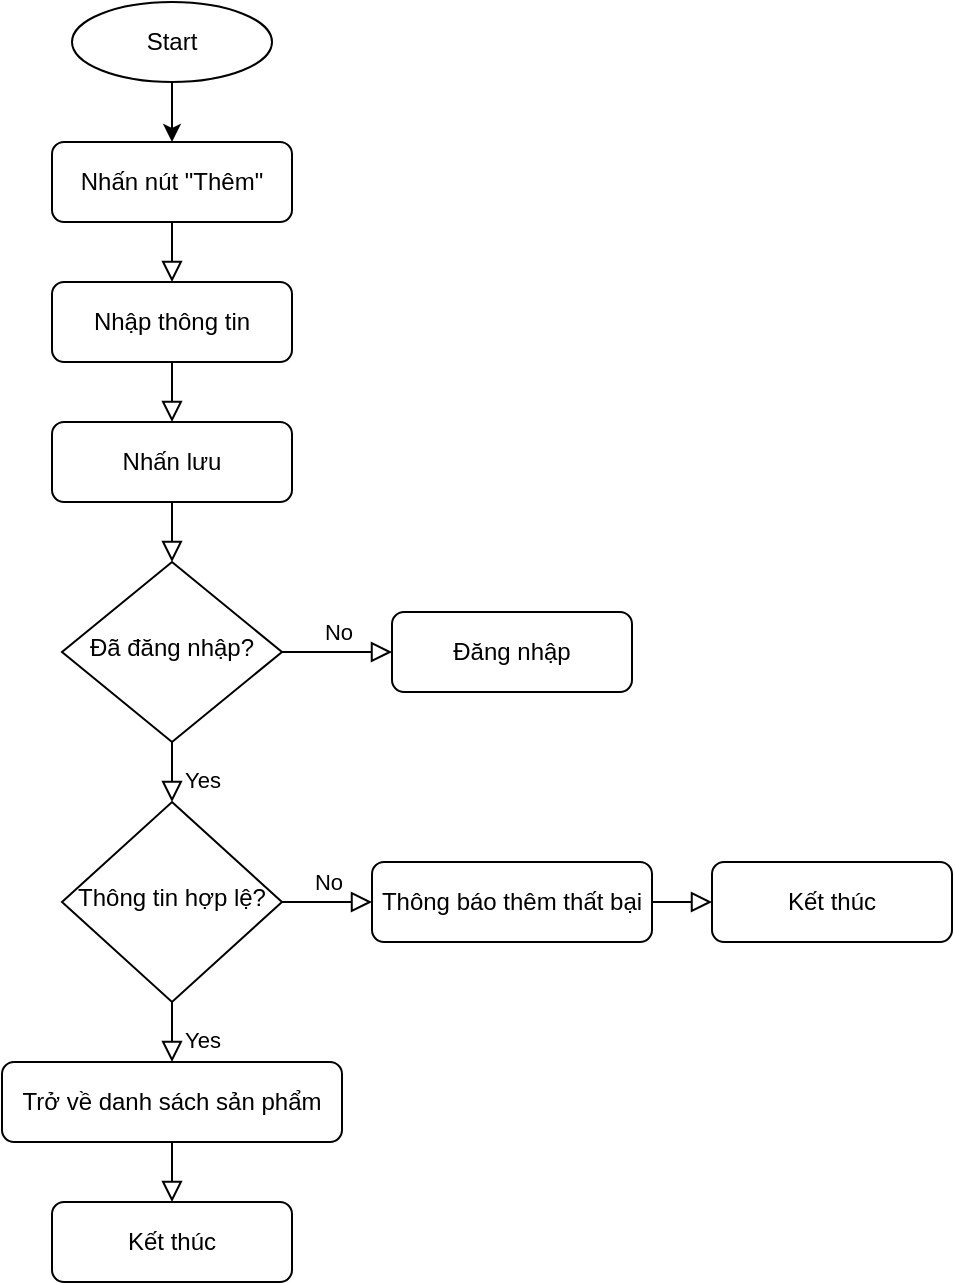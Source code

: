 <mxfile version="26.1.2" pages="3">
  <diagram id="C5RBs43oDa-KdzZeNtuy" name="Page-1">
    <mxGraphModel dx="1431" dy="619" grid="1" gridSize="10" guides="1" tooltips="1" connect="1" arrows="1" fold="1" page="1" pageScale="1" pageWidth="827" pageHeight="1169" math="0" shadow="0">
      <root>
        <mxCell id="WIyWlLk6GJQsqaUBKTNV-0" />
        <mxCell id="WIyWlLk6GJQsqaUBKTNV-1" parent="WIyWlLk6GJQsqaUBKTNV-0" />
        <mxCell id="WIyWlLk6GJQsqaUBKTNV-4" value="" style="rounded=0;html=1;jettySize=auto;orthogonalLoop=1;fontSize=11;endArrow=block;endFill=0;endSize=8;strokeWidth=1;shadow=0;labelBackgroundColor=none;edgeStyle=orthogonalEdgeStyle;" parent="WIyWlLk6GJQsqaUBKTNV-1" source="WIyWlLk6GJQsqaUBKTNV-11" target="WIyWlLk6GJQsqaUBKTNV-6" edge="1">
          <mxGeometry y="20" relative="1" as="geometry">
            <mxPoint as="offset" />
            <mxPoint x="180" y="440" as="targetPoint" />
          </mxGeometry>
        </mxCell>
        <mxCell id="WIyWlLk6GJQsqaUBKTNV-5" value="No" style="edgeStyle=orthogonalEdgeStyle;rounded=0;html=1;jettySize=auto;orthogonalLoop=1;fontSize=11;endArrow=block;endFill=0;endSize=8;strokeWidth=1;shadow=0;labelBackgroundColor=none;" parent="WIyWlLk6GJQsqaUBKTNV-1" source="WIyWlLk6GJQsqaUBKTNV-6" target="WIyWlLk6GJQsqaUBKTNV-7" edge="1">
          <mxGeometry y="10" relative="1" as="geometry">
            <mxPoint as="offset" />
          </mxGeometry>
        </mxCell>
        <mxCell id="WIyWlLk6GJQsqaUBKTNV-6" value="Đã đăng nhập?" style="rhombus;whiteSpace=wrap;html=1;shadow=0;fontFamily=Helvetica;fontSize=12;align=center;strokeWidth=1;spacing=6;spacingTop=-4;" parent="WIyWlLk6GJQsqaUBKTNV-1" vertex="1">
          <mxGeometry x="325" y="300" width="110" height="90" as="geometry" />
        </mxCell>
        <mxCell id="WIyWlLk6GJQsqaUBKTNV-7" value="Đăng nhập" style="rounded=1;whiteSpace=wrap;html=1;fontSize=12;glass=0;strokeWidth=1;shadow=0;" parent="WIyWlLk6GJQsqaUBKTNV-1" vertex="1">
          <mxGeometry x="490" y="325" width="120" height="40" as="geometry" />
        </mxCell>
        <mxCell id="WIyWlLk6GJQsqaUBKTNV-8" value="" style="rounded=0;html=1;jettySize=auto;orthogonalLoop=1;fontSize=11;endArrow=block;endFill=0;endSize=8;strokeWidth=1;shadow=0;labelBackgroundColor=none;edgeStyle=orthogonalEdgeStyle;" parent="WIyWlLk6GJQsqaUBKTNV-1" source="mKgA36MU-2-wghVCW6sr-0" target="WIyWlLk6GJQsqaUBKTNV-11" edge="1">
          <mxGeometry x="0.333" y="20" relative="1" as="geometry">
            <mxPoint as="offset" />
          </mxGeometry>
        </mxCell>
        <mxCell id="WIyWlLk6GJQsqaUBKTNV-9" value="" style="edgeStyle=orthogonalEdgeStyle;rounded=0;html=1;jettySize=auto;orthogonalLoop=1;fontSize=11;endArrow=block;endFill=0;endSize=8;strokeWidth=1;shadow=0;labelBackgroundColor=none;entryX=0.5;entryY=0;entryDx=0;entryDy=0;" parent="WIyWlLk6GJQsqaUBKTNV-1" source="WIyWlLk6GJQsqaUBKTNV-12" target="mKgA36MU-2-wghVCW6sr-0" edge="1">
          <mxGeometry y="10" relative="1" as="geometry">
            <mxPoint as="offset" />
            <mxPoint x="302.997" y="374.986" as="sourcePoint" />
            <mxPoint x="413.074" y="285.02" as="targetPoint" />
          </mxGeometry>
        </mxCell>
        <mxCell id="WIyWlLk6GJQsqaUBKTNV-10" value="Thông tin hợp lệ?" style="rhombus;whiteSpace=wrap;html=1;shadow=0;fontFamily=Helvetica;fontSize=12;align=center;strokeWidth=1;spacing=6;spacingTop=-4;" parent="WIyWlLk6GJQsqaUBKTNV-1" vertex="1">
          <mxGeometry x="325" y="420" width="110" height="100" as="geometry" />
        </mxCell>
        <mxCell id="WIyWlLk6GJQsqaUBKTNV-11" value="Nhấn lưu" style="rounded=1;whiteSpace=wrap;html=1;fontSize=12;glass=0;strokeWidth=1;shadow=0;" parent="WIyWlLk6GJQsqaUBKTNV-1" vertex="1">
          <mxGeometry x="320" y="230" width="120" height="40" as="geometry" />
        </mxCell>
        <mxCell id="WIyWlLk6GJQsqaUBKTNV-12" value="Nhấn nút &quot;Thêm&quot;" style="rounded=1;whiteSpace=wrap;html=1;fontSize=12;glass=0;strokeWidth=1;shadow=0;" parent="WIyWlLk6GJQsqaUBKTNV-1" vertex="1">
          <mxGeometry x="320" y="90" width="120" height="40" as="geometry" />
        </mxCell>
        <mxCell id="mKgA36MU-2-wghVCW6sr-0" value="Nhập thông tin" style="rounded=1;whiteSpace=wrap;html=1;fontSize=12;glass=0;strokeWidth=1;shadow=0;" vertex="1" parent="WIyWlLk6GJQsqaUBKTNV-1">
          <mxGeometry x="320" y="160" width="120" height="40" as="geometry" />
        </mxCell>
        <mxCell id="mKgA36MU-2-wghVCW6sr-1" value="" style="edgeStyle=orthogonalEdgeStyle;rounded=0;html=1;jettySize=auto;orthogonalLoop=1;fontSize=11;endArrow=block;endFill=0;endSize=8;strokeWidth=1;shadow=0;labelBackgroundColor=none;" edge="1" parent="WIyWlLk6GJQsqaUBKTNV-1" source="WIyWlLk6GJQsqaUBKTNV-6" target="WIyWlLk6GJQsqaUBKTNV-10">
          <mxGeometry x="0.658" y="-10" relative="1" as="geometry">
            <mxPoint as="offset" />
            <mxPoint x="280" y="220" as="sourcePoint" />
            <mxPoint x="330" y="170" as="targetPoint" />
          </mxGeometry>
        </mxCell>
        <mxCell id="mKgA36MU-2-wghVCW6sr-4" value="Yes" style="edgeLabel;html=1;align=center;verticalAlign=middle;resizable=0;points=[];" vertex="1" connectable="0" parent="mKgA36MU-2-wghVCW6sr-1">
          <mxGeometry x="-0.261" y="1" relative="1" as="geometry">
            <mxPoint x="14" as="offset" />
          </mxGeometry>
        </mxCell>
        <mxCell id="mKgA36MU-2-wghVCW6sr-5" value="No" style="edgeStyle=orthogonalEdgeStyle;rounded=0;html=1;jettySize=auto;orthogonalLoop=1;fontSize=11;endArrow=block;endFill=0;endSize=8;strokeWidth=1;shadow=0;labelBackgroundColor=none;" edge="1" parent="WIyWlLk6GJQsqaUBKTNV-1" target="mKgA36MU-2-wghVCW6sr-6" source="WIyWlLk6GJQsqaUBKTNV-10">
          <mxGeometry y="10" relative="1" as="geometry">
            <mxPoint as="offset" />
            <mxPoint x="575" y="440" as="sourcePoint" />
          </mxGeometry>
        </mxCell>
        <mxCell id="mKgA36MU-2-wghVCW6sr-6" value="Thông báo thêm thất bại" style="rounded=1;whiteSpace=wrap;html=1;fontSize=12;glass=0;strokeWidth=1;shadow=0;" vertex="1" parent="WIyWlLk6GJQsqaUBKTNV-1">
          <mxGeometry x="480" y="450" width="140" height="40" as="geometry" />
        </mxCell>
        <mxCell id="mKgA36MU-2-wghVCW6sr-7" value="Trở về danh sách sản phẩm" style="rounded=1;whiteSpace=wrap;html=1;fontSize=12;glass=0;strokeWidth=1;shadow=0;" vertex="1" parent="WIyWlLk6GJQsqaUBKTNV-1">
          <mxGeometry x="295" y="550" width="170" height="40" as="geometry" />
        </mxCell>
        <mxCell id="mKgA36MU-2-wghVCW6sr-8" value="" style="edgeStyle=orthogonalEdgeStyle;rounded=0;html=1;jettySize=auto;orthogonalLoop=1;fontSize=11;endArrow=block;endFill=0;endSize=8;strokeWidth=1;shadow=0;labelBackgroundColor=none;entryX=0.5;entryY=0;entryDx=0;entryDy=0;" edge="1" parent="WIyWlLk6GJQsqaUBKTNV-1" target="mKgA36MU-2-wghVCW6sr-7" source="WIyWlLk6GJQsqaUBKTNV-10">
          <mxGeometry x="0.658" y="-10" relative="1" as="geometry">
            <mxPoint as="offset" />
            <mxPoint x="520" y="485" as="sourcePoint" />
            <mxPoint x="470" y="445" as="targetPoint" />
          </mxGeometry>
        </mxCell>
        <mxCell id="mKgA36MU-2-wghVCW6sr-9" value="Yes" style="edgeLabel;html=1;align=center;verticalAlign=middle;resizable=0;points=[];" vertex="1" connectable="0" parent="mKgA36MU-2-wghVCW6sr-8">
          <mxGeometry x="-0.261" y="1" relative="1" as="geometry">
            <mxPoint x="14" as="offset" />
          </mxGeometry>
        </mxCell>
        <mxCell id="mKgA36MU-2-wghVCW6sr-10" value="" style="edgeStyle=orthogonalEdgeStyle;rounded=0;html=1;jettySize=auto;orthogonalLoop=1;fontSize=11;endArrow=block;endFill=0;endSize=8;strokeWidth=1;shadow=0;labelBackgroundColor=none;" edge="1" parent="WIyWlLk6GJQsqaUBKTNV-1" target="mKgA36MU-2-wghVCW6sr-11" source="mKgA36MU-2-wghVCW6sr-6">
          <mxGeometry y="10" relative="1" as="geometry">
            <mxPoint as="offset" />
            <mxPoint x="710" y="450" as="sourcePoint" />
            <mxPoint x="743.074" y="455.02" as="targetPoint" />
          </mxGeometry>
        </mxCell>
        <mxCell id="mKgA36MU-2-wghVCW6sr-11" value="Kết thúc" style="rounded=1;whiteSpace=wrap;html=1;fontSize=12;glass=0;strokeWidth=1;shadow=0;" vertex="1" parent="WIyWlLk6GJQsqaUBKTNV-1">
          <mxGeometry x="650" y="450" width="120" height="40" as="geometry" />
        </mxCell>
        <mxCell id="mKgA36MU-2-wghVCW6sr-12" value="" style="edgeStyle=orthogonalEdgeStyle;rounded=0;html=1;jettySize=auto;orthogonalLoop=1;fontSize=11;endArrow=block;endFill=0;endSize=8;strokeWidth=1;shadow=0;labelBackgroundColor=none;" edge="1" parent="WIyWlLk6GJQsqaUBKTNV-1" target="mKgA36MU-2-wghVCW6sr-13" source="mKgA36MU-2-wghVCW6sr-7">
          <mxGeometry y="10" relative="1" as="geometry">
            <mxPoint as="offset" />
            <mxPoint x="290" y="670" as="sourcePoint" />
            <mxPoint x="413.074" y="625.02" as="targetPoint" />
          </mxGeometry>
        </mxCell>
        <mxCell id="mKgA36MU-2-wghVCW6sr-13" value="Kết thúc" style="rounded=1;whiteSpace=wrap;html=1;fontSize=12;glass=0;strokeWidth=1;shadow=0;" vertex="1" parent="WIyWlLk6GJQsqaUBKTNV-1">
          <mxGeometry x="320" y="620" width="120" height="40" as="geometry" />
        </mxCell>
        <mxCell id="QgLW85JgWAcnhmrb1_6Z-1" style="edgeStyle=orthogonalEdgeStyle;rounded=0;orthogonalLoop=1;jettySize=auto;html=1;" edge="1" parent="WIyWlLk6GJQsqaUBKTNV-1" source="QgLW85JgWAcnhmrb1_6Z-0" target="WIyWlLk6GJQsqaUBKTNV-12">
          <mxGeometry relative="1" as="geometry">
            <mxPoint x="380" y="70" as="targetPoint" />
          </mxGeometry>
        </mxCell>
        <mxCell id="QgLW85JgWAcnhmrb1_6Z-0" value="Start" style="ellipse;whiteSpace=wrap;html=1;" vertex="1" parent="WIyWlLk6GJQsqaUBKTNV-1">
          <mxGeometry x="330" y="20" width="100" height="40" as="geometry" />
        </mxCell>
      </root>
    </mxGraphModel>
  </diagram>
  <diagram id="i6YBbDKHQANyVdsfv1k3" name="Page-2">
    <mxGraphModel dx="1431" dy="619" grid="1" gridSize="10" guides="1" tooltips="1" connect="1" arrows="1" fold="1" page="1" pageScale="1" pageWidth="1100" pageHeight="1700" math="0" shadow="0">
      <root>
        <mxCell id="0" />
        <mxCell id="1" parent="0" />
        <mxCell id="aKS-Q65T1Iwz0XJiOf8x-4" value="No" style="edgeStyle=orthogonalEdgeStyle;rounded=0;html=1;jettySize=auto;orthogonalLoop=1;fontSize=11;endArrow=block;endFill=0;endSize=8;strokeWidth=1;shadow=0;labelBackgroundColor=none;" edge="1" parent="1" source="aKS-Q65T1Iwz0XJiOf8x-5" target="aKS-Q65T1Iwz0XJiOf8x-6">
          <mxGeometry y="10" relative="1" as="geometry">
            <mxPoint as="offset" />
          </mxGeometry>
        </mxCell>
        <mxCell id="aKS-Q65T1Iwz0XJiOf8x-5" value="Đã đăng nhập?" style="rhombus;whiteSpace=wrap;html=1;shadow=0;fontFamily=Helvetica;fontSize=12;align=center;strokeWidth=1;spacing=6;spacingTop=-4;" vertex="1" parent="1">
          <mxGeometry x="320" y="260" width="110" height="90" as="geometry" />
        </mxCell>
        <mxCell id="aKS-Q65T1Iwz0XJiOf8x-6" value="Đăng nhập" style="rounded=1;whiteSpace=wrap;html=1;fontSize=12;glass=0;strokeWidth=1;shadow=0;" vertex="1" parent="1">
          <mxGeometry x="480" y="285" width="120" height="40" as="geometry" />
        </mxCell>
        <mxCell id="aKS-Q65T1Iwz0XJiOf8x-8" value="" style="edgeStyle=orthogonalEdgeStyle;rounded=0;html=1;jettySize=auto;orthogonalLoop=1;fontSize=11;endArrow=block;endFill=0;endSize=8;strokeWidth=1;shadow=0;labelBackgroundColor=none;" edge="1" parent="1" source="aKS-Q65T1Iwz0XJiOf8x-11" target="aKS-Q65T1Iwz0XJiOf8x-5">
          <mxGeometry y="10" relative="1" as="geometry">
            <mxPoint as="offset" />
            <mxPoint x="302.997" y="374.986" as="sourcePoint" />
            <mxPoint x="375" y="260" as="targetPoint" />
          </mxGeometry>
        </mxCell>
        <mxCell id="aKS-Q65T1Iwz0XJiOf8x-9" value="Đã tồn tại trong giỏ hàng?" style="rhombus;whiteSpace=wrap;html=1;shadow=0;fontFamily=Helvetica;fontSize=12;align=center;strokeWidth=1;spacing=6;spacingTop=-4;" vertex="1" parent="1">
          <mxGeometry x="320" y="390" width="110" height="100" as="geometry" />
        </mxCell>
        <mxCell id="aKS-Q65T1Iwz0XJiOf8x-11" value="Nhấn nút &quot;Thêm vào giỏ hàng&quot;" style="rounded=1;whiteSpace=wrap;html=1;fontSize=12;glass=0;strokeWidth=1;shadow=0;" vertex="1" parent="1">
          <mxGeometry x="270" y="190" width="210" height="40" as="geometry" />
        </mxCell>
        <mxCell id="aKS-Q65T1Iwz0XJiOf8x-13" value="" style="edgeStyle=orthogonalEdgeStyle;rounded=0;html=1;jettySize=auto;orthogonalLoop=1;fontSize=11;endArrow=block;endFill=0;endSize=8;strokeWidth=1;shadow=0;labelBackgroundColor=none;" edge="1" parent="1" source="aKS-Q65T1Iwz0XJiOf8x-5" target="aKS-Q65T1Iwz0XJiOf8x-9">
          <mxGeometry x="0.658" y="-10" relative="1" as="geometry">
            <mxPoint as="offset" />
            <mxPoint x="280" y="220" as="sourcePoint" />
            <mxPoint x="490" y="420" as="targetPoint" />
          </mxGeometry>
        </mxCell>
        <mxCell id="aKS-Q65T1Iwz0XJiOf8x-14" value="Yes" style="edgeLabel;html=1;align=center;verticalAlign=middle;resizable=0;points=[];" vertex="1" connectable="0" parent="aKS-Q65T1Iwz0XJiOf8x-13">
          <mxGeometry x="-0.261" y="1" relative="1" as="geometry">
            <mxPoint x="14" as="offset" />
          </mxGeometry>
        </mxCell>
        <mxCell id="aKS-Q65T1Iwz0XJiOf8x-15" value="No" style="edgeStyle=orthogonalEdgeStyle;rounded=0;html=1;jettySize=auto;orthogonalLoop=1;fontSize=11;endArrow=block;endFill=0;endSize=8;strokeWidth=1;shadow=0;labelBackgroundColor=none;" edge="1" parent="1" source="aKS-Q65T1Iwz0XJiOf8x-9" target="aKS-Q65T1Iwz0XJiOf8x-16">
          <mxGeometry y="10" relative="1" as="geometry">
            <mxPoint as="offset" />
            <mxPoint x="575" y="440" as="sourcePoint" />
          </mxGeometry>
        </mxCell>
        <mxCell id="aKS-Q65T1Iwz0XJiOf8x-16" value="Tăng số lượng" style="rounded=1;whiteSpace=wrap;html=1;fontSize=12;glass=0;strokeWidth=1;shadow=0;" vertex="1" parent="1">
          <mxGeometry x="470" y="420" width="140" height="40" as="geometry" />
        </mxCell>
        <mxCell id="aKS-Q65T1Iwz0XJiOf8x-17" value="Thông báo thêm thành công" style="rounded=1;whiteSpace=wrap;html=1;fontSize=12;glass=0;strokeWidth=1;shadow=0;" vertex="1" parent="1">
          <mxGeometry x="290" y="520" width="170" height="40" as="geometry" />
        </mxCell>
        <mxCell id="aKS-Q65T1Iwz0XJiOf8x-18" value="" style="edgeStyle=orthogonalEdgeStyle;rounded=0;html=1;jettySize=auto;orthogonalLoop=1;fontSize=11;endArrow=block;endFill=0;endSize=8;strokeWidth=1;shadow=0;labelBackgroundColor=none;entryX=0.5;entryY=0;entryDx=0;entryDy=0;" edge="1" parent="1" source="aKS-Q65T1Iwz0XJiOf8x-9" target="aKS-Q65T1Iwz0XJiOf8x-17">
          <mxGeometry x="0.658" y="-10" relative="1" as="geometry">
            <mxPoint as="offset" />
            <mxPoint x="520" y="485" as="sourcePoint" />
            <mxPoint x="470" y="445" as="targetPoint" />
          </mxGeometry>
        </mxCell>
        <mxCell id="aKS-Q65T1Iwz0XJiOf8x-19" value="Yes" style="edgeLabel;html=1;align=center;verticalAlign=middle;resizable=0;points=[];" vertex="1" connectable="0" parent="aKS-Q65T1Iwz0XJiOf8x-18">
          <mxGeometry x="-0.261" y="1" relative="1" as="geometry">
            <mxPoint x="14" as="offset" />
          </mxGeometry>
        </mxCell>
        <mxCell id="aKS-Q65T1Iwz0XJiOf8x-20" value="" style="edgeStyle=orthogonalEdgeStyle;rounded=0;html=1;jettySize=auto;orthogonalLoop=1;fontSize=11;endArrow=block;endFill=0;endSize=8;strokeWidth=1;shadow=0;labelBackgroundColor=none;" edge="1" parent="1" source="aKS-Q65T1Iwz0XJiOf8x-16" target="aKS-Q65T1Iwz0XJiOf8x-21">
          <mxGeometry y="10" relative="1" as="geometry">
            <mxPoint as="offset" />
            <mxPoint x="710" y="450" as="sourcePoint" />
            <mxPoint x="743.074" y="455.02" as="targetPoint" />
          </mxGeometry>
        </mxCell>
        <mxCell id="aKS-Q65T1Iwz0XJiOf8x-21" value="Thông báo thêm thành công" style="rounded=1;whiteSpace=wrap;html=1;fontSize=12;glass=0;strokeWidth=1;shadow=0;" vertex="1" parent="1">
          <mxGeometry x="650" y="420" width="120" height="40" as="geometry" />
        </mxCell>
        <mxCell id="aKS-Q65T1Iwz0XJiOf8x-22" value="" style="edgeStyle=orthogonalEdgeStyle;rounded=0;html=1;jettySize=auto;orthogonalLoop=1;fontSize=11;endArrow=block;endFill=0;endSize=8;strokeWidth=1;shadow=0;labelBackgroundColor=none;" edge="1" parent="1" source="aKS-Q65T1Iwz0XJiOf8x-17" target="aKS-Q65T1Iwz0XJiOf8x-23">
          <mxGeometry y="10" relative="1" as="geometry">
            <mxPoint as="offset" />
            <mxPoint x="290" y="670" as="sourcePoint" />
            <mxPoint x="413.074" y="625.02" as="targetPoint" />
          </mxGeometry>
        </mxCell>
        <mxCell id="aKS-Q65T1Iwz0XJiOf8x-23" value="Kết thúc" style="rounded=1;whiteSpace=wrap;html=1;fontSize=12;glass=0;strokeWidth=1;shadow=0;" vertex="1" parent="1">
          <mxGeometry x="315" y="590" width="120" height="40" as="geometry" />
        </mxCell>
        <mxCell id="aKS-Q65T1Iwz0XJiOf8x-24" value="" style="edgeStyle=orthogonalEdgeStyle;rounded=0;html=1;jettySize=auto;orthogonalLoop=1;fontSize=11;endArrow=block;endFill=0;endSize=8;strokeWidth=1;shadow=0;labelBackgroundColor=none;" edge="1" parent="1" target="aKS-Q65T1Iwz0XJiOf8x-11" source="aKS-Q65T1Iwz0XJiOf8x-25">
          <mxGeometry y="10" relative="1" as="geometry">
            <mxPoint as="offset" />
            <mxPoint x="920" y="230" as="sourcePoint" />
            <mxPoint x="830" y="190" as="targetPoint" />
          </mxGeometry>
        </mxCell>
        <mxCell id="aKS-Q65T1Iwz0XJiOf8x-25" value="Chọn sản phẩm" style="rounded=1;whiteSpace=wrap;html=1;fontSize=12;glass=0;strokeWidth=1;shadow=0;" vertex="1" parent="1">
          <mxGeometry x="315" y="120" width="120" height="40" as="geometry" />
        </mxCell>
        <mxCell id="jBS-ayEvR4aLor3FRzu9-5" style="edgeStyle=orthogonalEdgeStyle;rounded=0;orthogonalLoop=1;jettySize=auto;html=1;" edge="1" parent="1" source="jBS-ayEvR4aLor3FRzu9-4" target="aKS-Q65T1Iwz0XJiOf8x-25">
          <mxGeometry relative="1" as="geometry" />
        </mxCell>
        <mxCell id="jBS-ayEvR4aLor3FRzu9-4" value="Start" style="ellipse;whiteSpace=wrap;html=1;" vertex="1" parent="1">
          <mxGeometry x="325" y="50" width="100" height="40" as="geometry" />
        </mxCell>
        <mxCell id="jBS-ayEvR4aLor3FRzu9-6" value="" style="edgeStyle=orthogonalEdgeStyle;rounded=0;html=1;jettySize=auto;orthogonalLoop=1;fontSize=11;endArrow=block;endFill=0;endSize=8;strokeWidth=1;shadow=0;labelBackgroundColor=none;" edge="1" parent="1" target="jBS-ayEvR4aLor3FRzu9-7" source="aKS-Q65T1Iwz0XJiOf8x-21">
          <mxGeometry y="10" relative="1" as="geometry">
            <mxPoint as="offset" />
            <mxPoint x="820" y="380" as="sourcePoint" />
            <mxPoint x="953.074" y="395.02" as="targetPoint" />
          </mxGeometry>
        </mxCell>
        <mxCell id="jBS-ayEvR4aLor3FRzu9-7" value="Kết thúc" style="rounded=1;whiteSpace=wrap;html=1;fontSize=12;glass=0;strokeWidth=1;shadow=0;" vertex="1" parent="1">
          <mxGeometry x="810" y="420" width="120" height="40" as="geometry" />
        </mxCell>
      </root>
    </mxGraphModel>
  </diagram>
  <diagram id="7BLX6FUejxn8p1BU8HpY" name="Page-3">
    <mxGraphModel dx="1431" dy="619" grid="1" gridSize="10" guides="1" tooltips="1" connect="1" arrows="1" fold="1" page="1" pageScale="1" pageWidth="1100" pageHeight="1700" math="0" shadow="0">
      <root>
        <mxCell id="0" />
        <mxCell id="1" parent="0" />
        <mxCell id="wLlkmdTQSK7sAwv-sj6h-1" value="No" style="edgeStyle=orthogonalEdgeStyle;rounded=0;html=1;jettySize=auto;orthogonalLoop=1;fontSize=11;endArrow=block;endFill=0;endSize=8;strokeWidth=1;shadow=0;labelBackgroundColor=none;" edge="1" parent="1" source="wLlkmdTQSK7sAwv-sj6h-2" target="wLlkmdTQSK7sAwv-sj6h-3">
          <mxGeometry y="10" relative="1" as="geometry">
            <mxPoint as="offset" />
          </mxGeometry>
        </mxCell>
        <mxCell id="wLlkmdTQSK7sAwv-sj6h-2" value="Đã đăng nhập?" style="rhombus;whiteSpace=wrap;html=1;shadow=0;fontFamily=Helvetica;fontSize=12;align=center;strokeWidth=1;spacing=6;spacingTop=-4;" vertex="1" parent="1">
          <mxGeometry x="350" y="160" width="110" height="90" as="geometry" />
        </mxCell>
        <mxCell id="wLlkmdTQSK7sAwv-sj6h-3" value="Đăng nhập" style="rounded=1;whiteSpace=wrap;html=1;fontSize=12;glass=0;strokeWidth=1;shadow=0;" vertex="1" parent="1">
          <mxGeometry x="510" y="185" width="120" height="40" as="geometry" />
        </mxCell>
        <mxCell id="wLlkmdTQSK7sAwv-sj6h-4" value="" style="edgeStyle=orthogonalEdgeStyle;rounded=0;html=1;jettySize=auto;orthogonalLoop=1;fontSize=11;endArrow=block;endFill=0;endSize=8;strokeWidth=1;shadow=0;labelBackgroundColor=none;" edge="1" parent="1" source="wLlkmdTQSK7sAwv-sj6h-6" target="wLlkmdTQSK7sAwv-sj6h-2">
          <mxGeometry y="10" relative="1" as="geometry">
            <mxPoint as="offset" />
            <mxPoint x="332.997" y="354.986" as="sourcePoint" />
            <mxPoint x="405" y="240" as="targetPoint" />
          </mxGeometry>
        </mxCell>
        <mxCell id="wLlkmdTQSK7sAwv-sj6h-5" value="Thanh toán thành công?" style="rhombus;whiteSpace=wrap;html=1;shadow=0;fontFamily=Helvetica;fontSize=12;align=center;strokeWidth=1;spacing=6;spacingTop=-4;" vertex="1" parent="1">
          <mxGeometry x="350" y="300" width="110" height="100" as="geometry" />
        </mxCell>
        <mxCell id="wLlkmdTQSK7sAwv-sj6h-6" value="Nhấn nút &quot;Đặt hàng&quot;" style="rounded=1;whiteSpace=wrap;html=1;fontSize=12;glass=0;strokeWidth=1;shadow=0;" vertex="1" parent="1">
          <mxGeometry x="300" y="90" width="210" height="40" as="geometry" />
        </mxCell>
        <mxCell id="wLlkmdTQSK7sAwv-sj6h-7" value="" style="edgeStyle=orthogonalEdgeStyle;rounded=0;html=1;jettySize=auto;orthogonalLoop=1;fontSize=11;endArrow=block;endFill=0;endSize=8;strokeWidth=1;shadow=0;labelBackgroundColor=none;" edge="1" parent="1" source="wLlkmdTQSK7sAwv-sj6h-2" target="wLlkmdTQSK7sAwv-sj6h-5">
          <mxGeometry x="0.658" y="-10" relative="1" as="geometry">
            <mxPoint as="offset" />
            <mxPoint x="310" y="200" as="sourcePoint" />
            <mxPoint x="520" y="400" as="targetPoint" />
          </mxGeometry>
        </mxCell>
        <mxCell id="wLlkmdTQSK7sAwv-sj6h-8" value="Yes" style="edgeLabel;html=1;align=center;verticalAlign=middle;resizable=0;points=[];" vertex="1" connectable="0" parent="wLlkmdTQSK7sAwv-sj6h-7">
          <mxGeometry x="-0.261" y="1" relative="1" as="geometry">
            <mxPoint x="14" as="offset" />
          </mxGeometry>
        </mxCell>
        <mxCell id="wLlkmdTQSK7sAwv-sj6h-9" value="No" style="edgeStyle=orthogonalEdgeStyle;rounded=0;html=1;jettySize=auto;orthogonalLoop=1;fontSize=11;endArrow=block;endFill=0;endSize=8;strokeWidth=1;shadow=0;labelBackgroundColor=none;" edge="1" parent="1" source="wLlkmdTQSK7sAwv-sj6h-5" target="wLlkmdTQSK7sAwv-sj6h-15">
          <mxGeometry y="10" relative="1" as="geometry">
            <mxPoint as="offset" />
            <mxPoint x="605" y="420" as="sourcePoint" />
            <mxPoint x="500" y="350" as="targetPoint" />
          </mxGeometry>
        </mxCell>
        <mxCell id="wLlkmdTQSK7sAwv-sj6h-11" value="Thông báo đặt hàng thành công" style="rounded=1;whiteSpace=wrap;html=1;fontSize=12;glass=0;strokeWidth=1;shadow=0;" vertex="1" parent="1">
          <mxGeometry x="335" y="450" width="140" height="40" as="geometry" />
        </mxCell>
        <mxCell id="wLlkmdTQSK7sAwv-sj6h-12" value="" style="edgeStyle=orthogonalEdgeStyle;rounded=0;html=1;jettySize=auto;orthogonalLoop=1;fontSize=11;endArrow=block;endFill=0;endSize=8;strokeWidth=1;shadow=0;labelBackgroundColor=none;entryX=0.5;entryY=0;entryDx=0;entryDy=0;" edge="1" parent="1" source="wLlkmdTQSK7sAwv-sj6h-5" target="wLlkmdTQSK7sAwv-sj6h-11">
          <mxGeometry x="0.658" y="-10" relative="1" as="geometry">
            <mxPoint as="offset" />
            <mxPoint x="550" y="465" as="sourcePoint" />
            <mxPoint x="500" y="425" as="targetPoint" />
          </mxGeometry>
        </mxCell>
        <mxCell id="wLlkmdTQSK7sAwv-sj6h-13" value="Yes" style="edgeLabel;html=1;align=center;verticalAlign=middle;resizable=0;points=[];" vertex="1" connectable="0" parent="wLlkmdTQSK7sAwv-sj6h-12">
          <mxGeometry x="-0.261" y="1" relative="1" as="geometry">
            <mxPoint x="14" as="offset" />
          </mxGeometry>
        </mxCell>
        <mxCell id="wLlkmdTQSK7sAwv-sj6h-15" value="Thông báo thanh toán thất bại" style="rounded=1;whiteSpace=wrap;html=1;fontSize=12;glass=0;strokeWidth=1;shadow=0;" vertex="1" parent="1">
          <mxGeometry x="510" y="330" width="120" height="40" as="geometry" />
        </mxCell>
        <mxCell id="wLlkmdTQSK7sAwv-sj6h-16" value="" style="edgeStyle=orthogonalEdgeStyle;rounded=0;html=1;jettySize=auto;orthogonalLoop=1;fontSize=11;endArrow=block;endFill=0;endSize=8;strokeWidth=1;shadow=0;labelBackgroundColor=none;" edge="1" parent="1" source="wLlkmdTQSK7sAwv-sj6h-11" target="wLlkmdTQSK7sAwv-sj6h-17">
          <mxGeometry y="10" relative="1" as="geometry">
            <mxPoint as="offset" />
            <mxPoint x="320" y="650" as="sourcePoint" />
            <mxPoint x="443.074" y="605.02" as="targetPoint" />
          </mxGeometry>
        </mxCell>
        <mxCell id="wLlkmdTQSK7sAwv-sj6h-17" value="Kết thúc" style="rounded=1;whiteSpace=wrap;html=1;fontSize=12;glass=0;strokeWidth=1;shadow=0;" vertex="1" parent="1">
          <mxGeometry x="345" y="540" width="120" height="40" as="geometry" />
        </mxCell>
        <mxCell id="wLlkmdTQSK7sAwv-sj6h-20" style="edgeStyle=orthogonalEdgeStyle;rounded=0;orthogonalLoop=1;jettySize=auto;html=1;" edge="1" parent="1" source="wLlkmdTQSK7sAwv-sj6h-21" target="wLlkmdTQSK7sAwv-sj6h-6">
          <mxGeometry relative="1" as="geometry">
            <mxPoint x="405" y="100" as="targetPoint" />
          </mxGeometry>
        </mxCell>
        <mxCell id="wLlkmdTQSK7sAwv-sj6h-21" value="Start" style="ellipse;whiteSpace=wrap;html=1;" vertex="1" parent="1">
          <mxGeometry x="355" y="30" width="100" height="40" as="geometry" />
        </mxCell>
        <mxCell id="wLlkmdTQSK7sAwv-sj6h-22" value="" style="edgeStyle=orthogonalEdgeStyle;rounded=0;html=1;jettySize=auto;orthogonalLoop=1;fontSize=11;endArrow=block;endFill=0;endSize=8;strokeWidth=1;shadow=0;labelBackgroundColor=none;" edge="1" parent="1" source="wLlkmdTQSK7sAwv-sj6h-15" target="wLlkmdTQSK7sAwv-sj6h-23">
          <mxGeometry y="10" relative="1" as="geometry">
            <mxPoint as="offset" />
            <mxPoint x="850" y="360" as="sourcePoint" />
            <mxPoint x="983.074" y="375.02" as="targetPoint" />
          </mxGeometry>
        </mxCell>
        <mxCell id="wLlkmdTQSK7sAwv-sj6h-23" value="Kết thúc" style="rounded=1;whiteSpace=wrap;html=1;fontSize=12;glass=0;strokeWidth=1;shadow=0;" vertex="1" parent="1">
          <mxGeometry x="680" y="330" width="120" height="40" as="geometry" />
        </mxCell>
      </root>
    </mxGraphModel>
  </diagram>
</mxfile>
